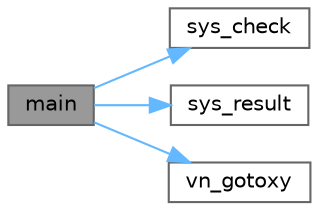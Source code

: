 digraph "main"
{
 // LATEX_PDF_SIZE
  bgcolor="transparent";
  edge [fontname=Helvetica,fontsize=10,labelfontname=Helvetica,labelfontsize=10];
  node [fontname=Helvetica,fontsize=10,shape=box,height=0.2,width=0.4];
  rankdir="LR";
  Node1 [id="Node000001",label="main",height=0.2,width=0.4,color="gray40", fillcolor="grey60", style="filled", fontcolor="black",tooltip=" "];
  Node1 -> Node2 [id="edge1_Node000001_Node000002",color="steelblue1",style="solid",tooltip=" "];
  Node2 [id="Node000002",label="sys_check",height=0.2,width=0.4,color="grey40", fillcolor="white", style="filled",URL="$base_2code_2main_8c.html#a0045ffe65ec7882789faa00efd7625b3",tooltip=" "];
  Node1 -> Node3 [id="edge2_Node000001_Node000003",color="steelblue1",style="solid",tooltip=" "];
  Node3 [id="Node000003",label="sys_result",height=0.2,width=0.4,color="grey40", fillcolor="white", style="filled",URL="$base_2code_2main_8c.html#aa7e1fb321acb88105193774c84167157",tooltip=" "];
  Node1 -> Node4 [id="edge3_Node000001_Node000004",color="steelblue1",style="solid",tooltip=" "];
  Node4 [id="Node000004",label="vn_gotoxy",height=0.2,width=0.4,color="grey40", fillcolor="white", style="filled",URL="$vn__ui__base_8h.html#ab9e12afadda0b5f4c5202888d5cf4493",tooltip=" "];
}
